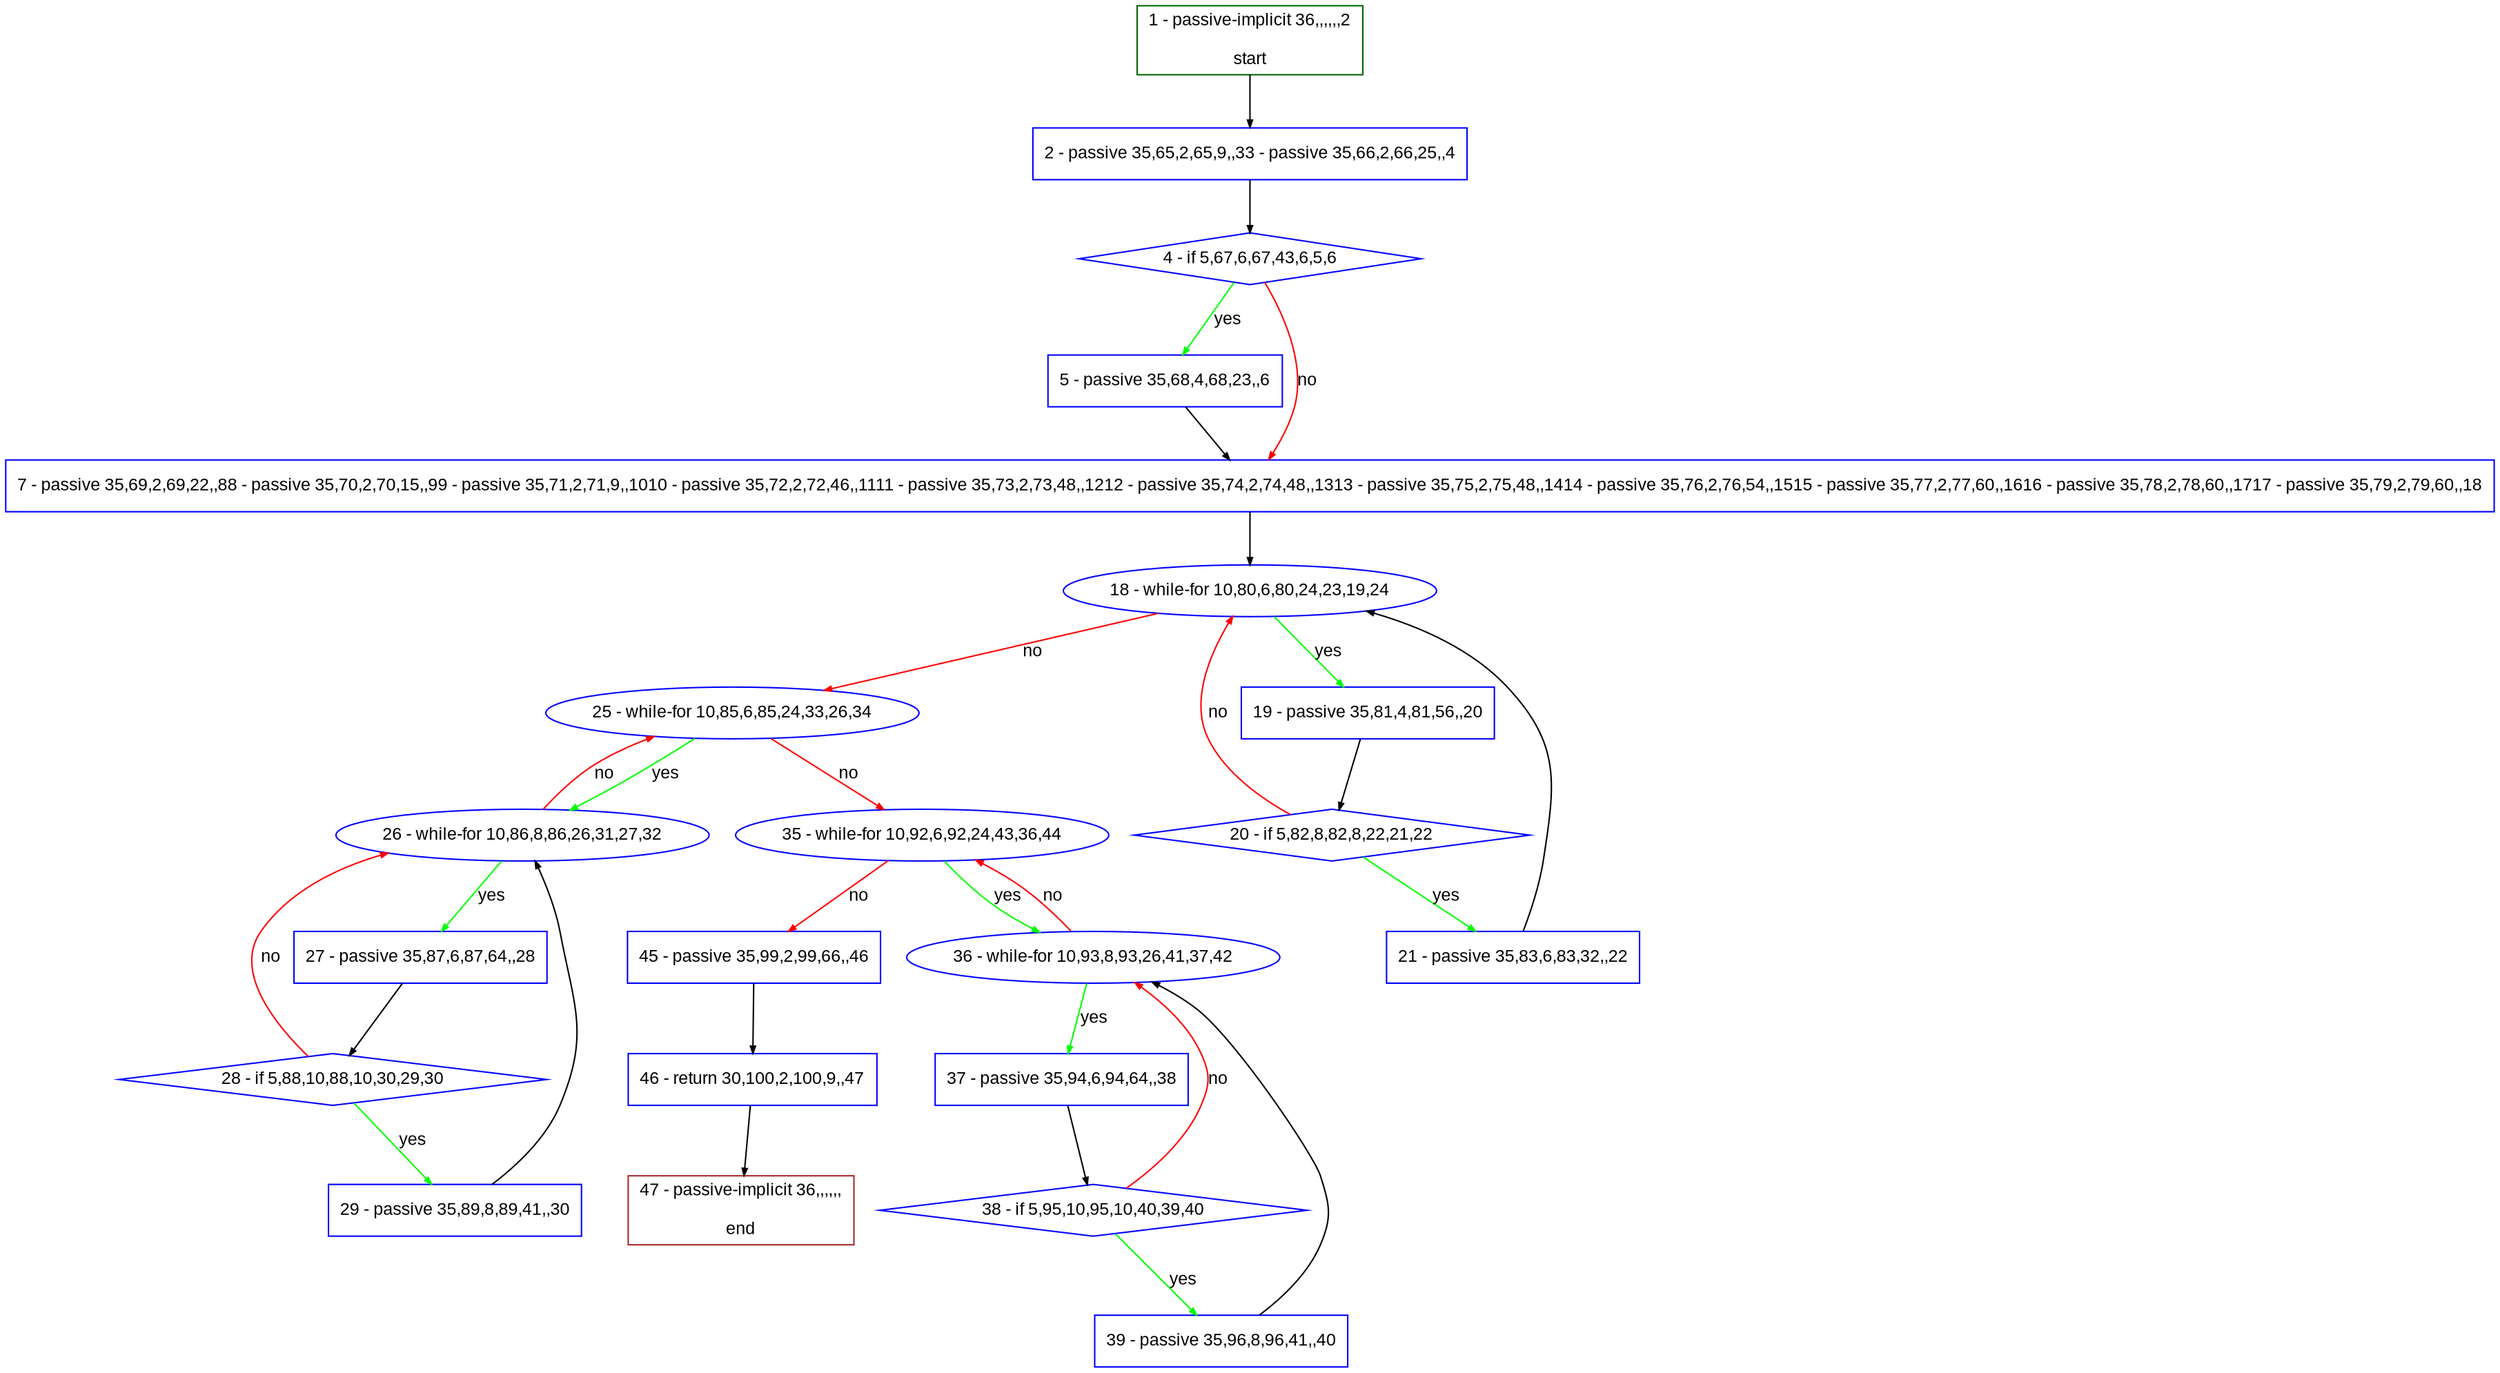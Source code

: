 digraph "" {
  graph [pack="true", label="", fontsize="12", packmode="clust", fontname="Arial", fillcolor="#FFFFCC", bgcolor="white", style="rounded,filled", compound="true"];
  node [node_initialized="no", label="", color="grey", fontsize="12", fillcolor="white", fontname="Arial", style="filled", shape="rectangle", compound="true", fixedsize="false"];
  edge [fontcolor="black", arrowhead="normal", arrowtail="none", arrowsize="0.5", ltail="", label="", color="black", fontsize="12", lhead="", fontname="Arial", dir="forward", compound="true"];
  __N1 [label="2 - passive 35,65,2,65,9,,33 - passive 35,66,2,66,25,,4", color="#0000ff", fillcolor="#ffffff", style="filled", shape="box"];
  __N2 [label="1 - passive-implicit 36,,,,,,2\n\nstart", color="#006400", fillcolor="#ffffff", style="filled", shape="box"];
  __N3 [label="4 - if 5,67,6,67,43,6,5,6", color="#0000ff", fillcolor="#ffffff", style="filled", shape="diamond"];
  __N4 [label="5 - passive 35,68,4,68,23,,6", color="#0000ff", fillcolor="#ffffff", style="filled", shape="box"];
  __N5 [label="7 - passive 35,69,2,69,22,,88 - passive 35,70,2,70,15,,99 - passive 35,71,2,71,9,,1010 - passive 35,72,2,72,46,,1111 - passive 35,73,2,73,48,,1212 - passive 35,74,2,74,48,,1313 - passive 35,75,2,75,48,,1414 - passive 35,76,2,76,54,,1515 - passive 35,77,2,77,60,,1616 - passive 35,78,2,78,60,,1717 - passive 35,79,2,79,60,,18", color="#0000ff", fillcolor="#ffffff", style="filled", shape="box"];
  __N6 [label="18 - while-for 10,80,6,80,24,23,19,24", color="#0000ff", fillcolor="#ffffff", style="filled", shape="oval"];
  __N7 [label="19 - passive 35,81,4,81,56,,20", color="#0000ff", fillcolor="#ffffff", style="filled", shape="box"];
  __N8 [label="25 - while-for 10,85,6,85,24,33,26,34", color="#0000ff", fillcolor="#ffffff", style="filled", shape="oval"];
  __N9 [label="20 - if 5,82,8,82,8,22,21,22", color="#0000ff", fillcolor="#ffffff", style="filled", shape="diamond"];
  __N10 [label="21 - passive 35,83,6,83,32,,22", color="#0000ff", fillcolor="#ffffff", style="filled", shape="box"];
  __N11 [label="26 - while-for 10,86,8,86,26,31,27,32", color="#0000ff", fillcolor="#ffffff", style="filled", shape="oval"];
  __N12 [label="35 - while-for 10,92,6,92,24,43,36,44", color="#0000ff", fillcolor="#ffffff", style="filled", shape="oval"];
  __N13 [label="27 - passive 35,87,6,87,64,,28", color="#0000ff", fillcolor="#ffffff", style="filled", shape="box"];
  __N14 [label="28 - if 5,88,10,88,10,30,29,30", color="#0000ff", fillcolor="#ffffff", style="filled", shape="diamond"];
  __N15 [label="29 - passive 35,89,8,89,41,,30", color="#0000ff", fillcolor="#ffffff", style="filled", shape="box"];
  __N16 [label="36 - while-for 10,93,8,93,26,41,37,42", color="#0000ff", fillcolor="#ffffff", style="filled", shape="oval"];
  __N17 [label="45 - passive 35,99,2,99,66,,46", color="#0000ff", fillcolor="#ffffff", style="filled", shape="box"];
  __N18 [label="37 - passive 35,94,6,94,64,,38", color="#0000ff", fillcolor="#ffffff", style="filled", shape="box"];
  __N19 [label="38 - if 5,95,10,95,10,40,39,40", color="#0000ff", fillcolor="#ffffff", style="filled", shape="diamond"];
  __N20 [label="39 - passive 35,96,8,96,41,,40", color="#0000ff", fillcolor="#ffffff", style="filled", shape="box"];
  __N21 [label="46 - return 30,100,2,100,9,,47", color="#0000ff", fillcolor="#ffffff", style="filled", shape="box"];
  __N22 [label="47 - passive-implicit 36,,,,,,\n\nend", color="#a52a2a", fillcolor="#ffffff", style="filled", shape="box"];
  __N2 -> __N1 [arrowhead="normal", arrowtail="none", color="#000000", label="", dir="forward"];
  __N1 -> __N3 [arrowhead="normal", arrowtail="none", color="#000000", label="", dir="forward"];
  __N3 -> __N4 [arrowhead="normal", arrowtail="none", color="#00ff00", label="yes", dir="forward"];
  __N3 -> __N5 [arrowhead="normal", arrowtail="none", color="#ff0000", label="no", dir="forward"];
  __N4 -> __N5 [arrowhead="normal", arrowtail="none", color="#000000", label="", dir="forward"];
  __N5 -> __N6 [arrowhead="normal", arrowtail="none", color="#000000", label="", dir="forward"];
  __N6 -> __N7 [arrowhead="normal", arrowtail="none", color="#00ff00", label="yes", dir="forward"];
  __N6 -> __N8 [arrowhead="normal", arrowtail="none", color="#ff0000", label="no", dir="forward"];
  __N7 -> __N9 [arrowhead="normal", arrowtail="none", color="#000000", label="", dir="forward"];
  __N9 -> __N6 [arrowhead="normal", arrowtail="none", color="#ff0000", label="no", dir="forward"];
  __N9 -> __N10 [arrowhead="normal", arrowtail="none", color="#00ff00", label="yes", dir="forward"];
  __N10 -> __N6 [arrowhead="normal", arrowtail="none", color="#000000", label="", dir="forward"];
  __N8 -> __N11 [arrowhead="normal", arrowtail="none", color="#00ff00", label="yes", dir="forward"];
  __N11 -> __N8 [arrowhead="normal", arrowtail="none", color="#ff0000", label="no", dir="forward"];
  __N8 -> __N12 [arrowhead="normal", arrowtail="none", color="#ff0000", label="no", dir="forward"];
  __N11 -> __N13 [arrowhead="normal", arrowtail="none", color="#00ff00", label="yes", dir="forward"];
  __N13 -> __N14 [arrowhead="normal", arrowtail="none", color="#000000", label="", dir="forward"];
  __N14 -> __N11 [arrowhead="normal", arrowtail="none", color="#ff0000", label="no", dir="forward"];
  __N14 -> __N15 [arrowhead="normal", arrowtail="none", color="#00ff00", label="yes", dir="forward"];
  __N15 -> __N11 [arrowhead="normal", arrowtail="none", color="#000000", label="", dir="forward"];
  __N12 -> __N16 [arrowhead="normal", arrowtail="none", color="#00ff00", label="yes", dir="forward"];
  __N16 -> __N12 [arrowhead="normal", arrowtail="none", color="#ff0000", label="no", dir="forward"];
  __N12 -> __N17 [arrowhead="normal", arrowtail="none", color="#ff0000", label="no", dir="forward"];
  __N16 -> __N18 [arrowhead="normal", arrowtail="none", color="#00ff00", label="yes", dir="forward"];
  __N18 -> __N19 [arrowhead="normal", arrowtail="none", color="#000000", label="", dir="forward"];
  __N19 -> __N16 [arrowhead="normal", arrowtail="none", color="#ff0000", label="no", dir="forward"];
  __N19 -> __N20 [arrowhead="normal", arrowtail="none", color="#00ff00", label="yes", dir="forward"];
  __N20 -> __N16 [arrowhead="normal", arrowtail="none", color="#000000", label="", dir="forward"];
  __N17 -> __N21 [arrowhead="normal", arrowtail="none", color="#000000", label="", dir="forward"];
  __N21 -> __N22 [arrowhead="normal", arrowtail="none", color="#000000", label="", dir="forward"];
}
